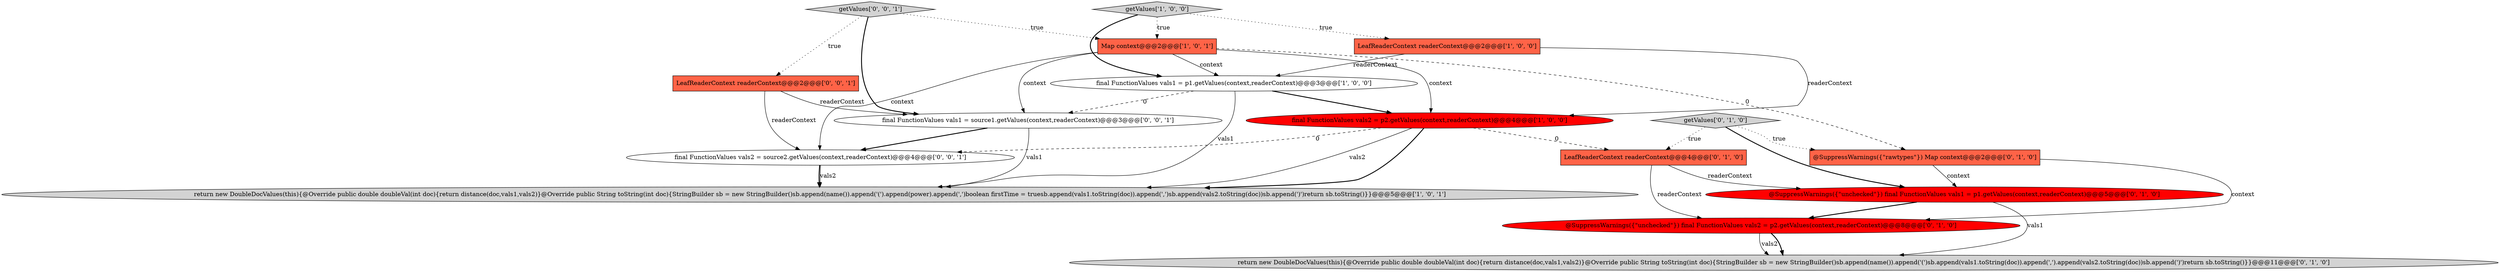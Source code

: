 digraph {
13 [style = filled, label = "final FunctionValues vals2 = source2.getValues(context,readerContext)@@@4@@@['0', '0', '1']", fillcolor = white, shape = ellipse image = "AAA0AAABBB3BBB"];
10 [style = filled, label = "@SuppressWarnings({\"unchecked\"}) final FunctionValues vals1 = p1.getValues(context,readerContext)@@@5@@@['0', '1', '0']", fillcolor = red, shape = ellipse image = "AAA1AAABBB2BBB"];
1 [style = filled, label = "getValues['1', '0', '0']", fillcolor = lightgray, shape = diamond image = "AAA0AAABBB1BBB"];
7 [style = filled, label = "LeafReaderContext readerContext@@@4@@@['0', '1', '0']", fillcolor = tomato, shape = box image = "AAA1AAABBB2BBB"];
5 [style = filled, label = "Map context@@@2@@@['1', '0', '1']", fillcolor = tomato, shape = box image = "AAA0AAABBB1BBB"];
11 [style = filled, label = "getValues['0', '1', '0']", fillcolor = lightgray, shape = diamond image = "AAA0AAABBB2BBB"];
8 [style = filled, label = "@SuppressWarnings({\"unchecked\"}) final FunctionValues vals2 = p2.getValues(context,readerContext)@@@8@@@['0', '1', '0']", fillcolor = red, shape = ellipse image = "AAA1AAABBB2BBB"];
12 [style = filled, label = "final FunctionValues vals1 = source1.getValues(context,readerContext)@@@3@@@['0', '0', '1']", fillcolor = white, shape = ellipse image = "AAA0AAABBB3BBB"];
15 [style = filled, label = "getValues['0', '0', '1']", fillcolor = lightgray, shape = diamond image = "AAA0AAABBB3BBB"];
2 [style = filled, label = "final FunctionValues vals1 = p1.getValues(context,readerContext)@@@3@@@['1', '0', '0']", fillcolor = white, shape = ellipse image = "AAA0AAABBB1BBB"];
14 [style = filled, label = "LeafReaderContext readerContext@@@2@@@['0', '0', '1']", fillcolor = tomato, shape = box image = "AAA0AAABBB3BBB"];
3 [style = filled, label = "return new DoubleDocValues(this){@Override public double doubleVal(int doc){return distance(doc,vals1,vals2)}@Override public String toString(int doc){StringBuilder sb = new StringBuilder()sb.append(name()).append('(').append(power).append(',')boolean firstTime = truesb.append(vals1.toString(doc)).append(',')sb.append(vals2.toString(doc))sb.append(')')return sb.toString()}}@@@5@@@['1', '0', '1']", fillcolor = lightgray, shape = ellipse image = "AAA0AAABBB1BBB"];
0 [style = filled, label = "final FunctionValues vals2 = p2.getValues(context,readerContext)@@@4@@@['1', '0', '0']", fillcolor = red, shape = ellipse image = "AAA1AAABBB1BBB"];
4 [style = filled, label = "LeafReaderContext readerContext@@@2@@@['1', '0', '0']", fillcolor = tomato, shape = box image = "AAA0AAABBB1BBB"];
6 [style = filled, label = "@SuppressWarnings({\"rawtypes\"}) Map context@@@2@@@['0', '1', '0']", fillcolor = tomato, shape = box image = "AAA1AAABBB2BBB"];
9 [style = filled, label = "return new DoubleDocValues(this){@Override public double doubleVal(int doc){return distance(doc,vals1,vals2)}@Override public String toString(int doc){StringBuilder sb = new StringBuilder()sb.append(name()).append('(')sb.append(vals1.toString(doc)).append(',').append(vals2.toString(doc))sb.append(')')return sb.toString()}}@@@11@@@['0', '1', '0']", fillcolor = lightgray, shape = ellipse image = "AAA0AAABBB2BBB"];
0->3 [style = bold, label=""];
11->7 [style = dotted, label="true"];
4->2 [style = solid, label="readerContext"];
15->5 [style = dotted, label="true"];
2->3 [style = solid, label="vals1"];
5->2 [style = solid, label="context"];
0->3 [style = solid, label="vals2"];
14->13 [style = solid, label="readerContext"];
5->12 [style = solid, label="context"];
12->3 [style = solid, label="vals1"];
8->9 [style = solid, label="vals2"];
7->10 [style = solid, label="readerContext"];
13->3 [style = solid, label="vals2"];
1->4 [style = dotted, label="true"];
10->9 [style = solid, label="vals1"];
15->14 [style = dotted, label="true"];
7->8 [style = solid, label="readerContext"];
6->8 [style = solid, label="context"];
5->13 [style = solid, label="context"];
12->13 [style = bold, label=""];
2->12 [style = dashed, label="0"];
2->0 [style = bold, label=""];
5->6 [style = dashed, label="0"];
10->8 [style = bold, label=""];
13->3 [style = bold, label=""];
14->12 [style = solid, label="readerContext"];
11->10 [style = bold, label=""];
11->6 [style = dotted, label="true"];
0->13 [style = dashed, label="0"];
8->9 [style = bold, label=""];
4->0 [style = solid, label="readerContext"];
6->10 [style = solid, label="context"];
1->2 [style = bold, label=""];
15->12 [style = bold, label=""];
0->7 [style = dashed, label="0"];
1->5 [style = dotted, label="true"];
5->0 [style = solid, label="context"];
}
